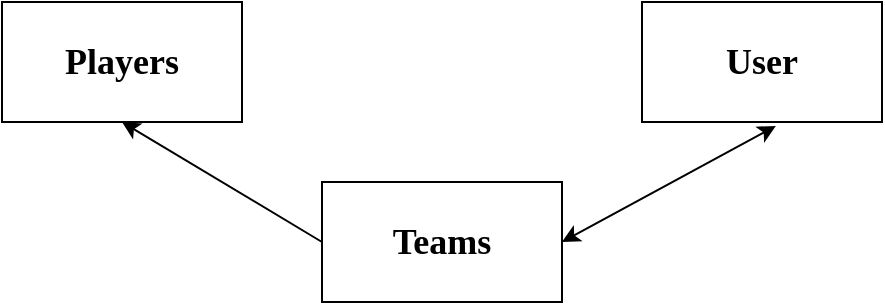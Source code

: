 <mxfile>
    <diagram id="JxGZL17Tc_1AAXE0x2zs" name="Page-1">
        <mxGraphModel dx="647" dy="647" grid="1" gridSize="10" guides="1" tooltips="1" connect="1" arrows="1" fold="1" page="1" pageScale="1" pageWidth="850" pageHeight="1100" math="0" shadow="0">
            <root>
                <mxCell id="0"/>
                <mxCell id="1" parent="0"/>
                <mxCell id="2" value="&lt;h2&gt;&lt;font face=&quot;Times New Roman&quot;&gt;Players&lt;/font&gt;&lt;/h2&gt;" style="rounded=0;whiteSpace=wrap;html=1;strokeColor=#000000;" vertex="1" parent="1">
                    <mxGeometry x="80" y="200" width="120" height="60" as="geometry"/>
                </mxCell>
                <mxCell id="3" value="&lt;h2&gt;Teams&lt;/h2&gt;" style="rounded=0;whiteSpace=wrap;html=1;strokeColor=#000000;fontFamily=Times New Roman;" vertex="1" parent="1">
                    <mxGeometry x="240" y="290" width="120" height="60" as="geometry"/>
                </mxCell>
                <mxCell id="4" value="&lt;h2&gt;User&lt;/h2&gt;" style="rounded=0;whiteSpace=wrap;html=1;strokeColor=#000000;fontFamily=Times New Roman;" vertex="1" parent="1">
                    <mxGeometry x="400" y="200" width="120" height="60" as="geometry"/>
                </mxCell>
                <mxCell id="8" value="" style="endArrow=classic;startArrow=classic;html=1;fontFamily=Times New Roman;entryX=0.558;entryY=1.033;entryDx=0;entryDy=0;entryPerimeter=0;exitX=1;exitY=0.5;exitDx=0;exitDy=0;" edge="1" parent="1" source="3" target="4">
                    <mxGeometry width="50" height="50" relative="1" as="geometry">
                        <mxPoint x="365" y="327" as="sourcePoint"/>
                        <mxPoint x="330" y="280" as="targetPoint"/>
                        <Array as="points"/>
                    </mxGeometry>
                </mxCell>
                <mxCell id="9" value="" style="endArrow=classic;html=1;fontFamily=Times New Roman;entryX=0.5;entryY=1;entryDx=0;entryDy=0;exitX=0;exitY=0.5;exitDx=0;exitDy=0;" edge="1" parent="1" source="3" target="2">
                    <mxGeometry width="50" height="50" relative="1" as="geometry">
                        <mxPoint x="290" y="330" as="sourcePoint"/>
                        <mxPoint x="340" y="280" as="targetPoint"/>
                    </mxGeometry>
                </mxCell>
            </root>
        </mxGraphModel>
    </diagram>
</mxfile>